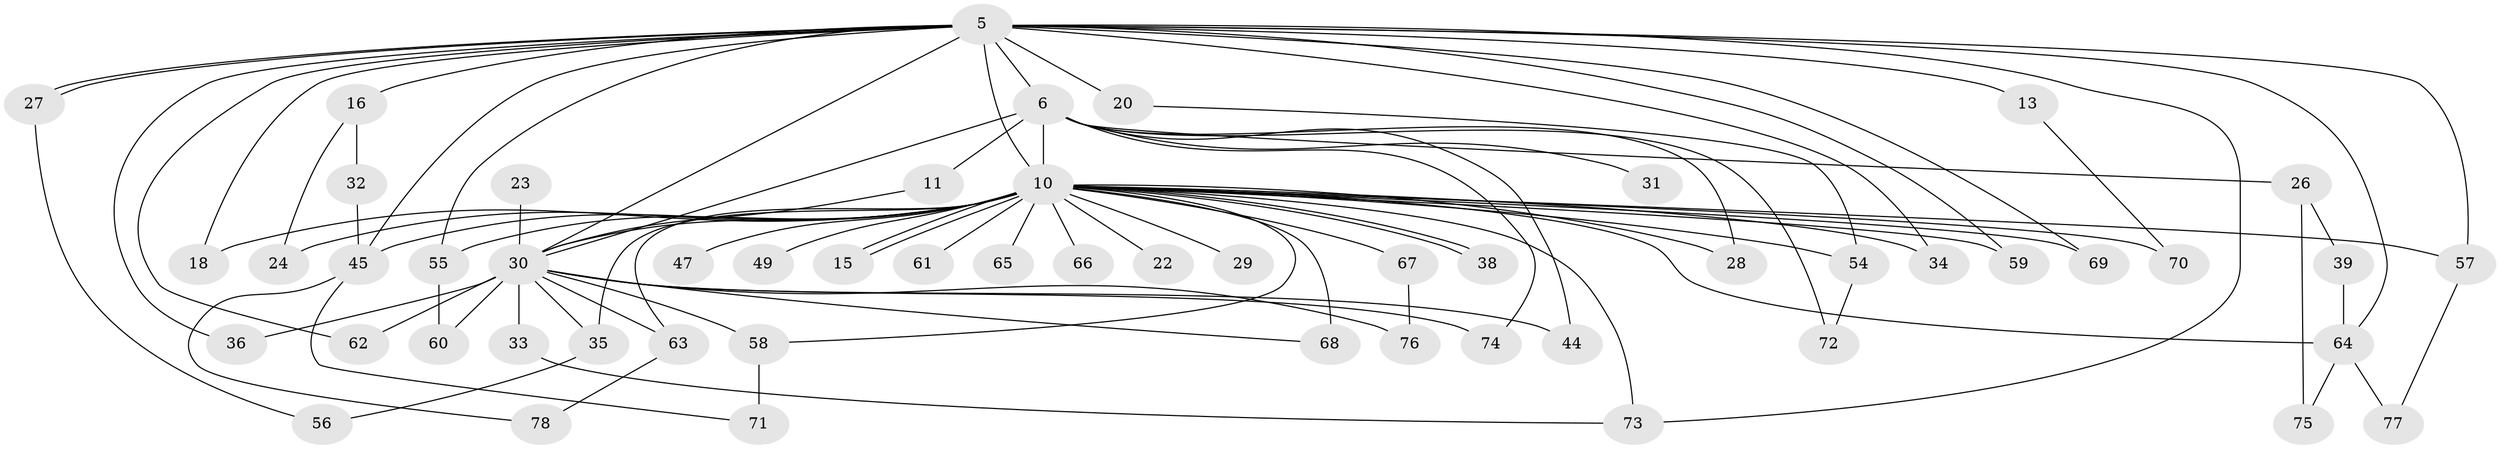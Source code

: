 // original degree distribution, {19: 0.05128205128205128, 13: 0.01282051282051282, 18: 0.01282051282051282, 14: 0.01282051282051282, 17: 0.01282051282051282, 25: 0.02564102564102564, 2: 0.5384615384615384, 3: 0.23076923076923078, 4: 0.0641025641025641, 6: 0.01282051282051282, 5: 0.02564102564102564}
// Generated by graph-tools (version 1.1) at 2025/47/03/04/25 21:47:20]
// undirected, 54 vertices, 92 edges
graph export_dot {
graph [start="1"]
  node [color=gray90,style=filled];
  5 [super="+2"];
  6 [super="+3"];
  10 [super="+1+9"];
  11;
  13;
  15;
  16;
  18;
  20;
  22;
  23;
  24;
  26;
  27;
  28;
  29;
  30 [super="+7"];
  31;
  32;
  33;
  34;
  35;
  36;
  38;
  39;
  44;
  45 [super="+40"];
  47;
  49;
  54 [super="+43"];
  55;
  56;
  57;
  58 [super="+50"];
  59;
  60;
  61;
  62;
  63 [super="+19"];
  64 [super="+42+51+46"];
  65 [super="+12"];
  66 [super="+25"];
  67 [super="+53"];
  68 [super="+52+41"];
  69;
  70;
  71;
  72;
  73 [super="+48"];
  74;
  75;
  76;
  77;
  78;
  5 -- 6 [weight=4];
  5 -- 10 [weight=8];
  5 -- 13 [weight=2];
  5 -- 16 [weight=2];
  5 -- 18;
  5 -- 20 [weight=2];
  5 -- 27;
  5 -- 27;
  5 -- 34;
  5 -- 36;
  5 -- 55;
  5 -- 69;
  5 -- 57;
  5 -- 59;
  5 -- 62;
  5 -- 45 [weight=2];
  5 -- 30 [weight=4];
  5 -- 73;
  5 -- 64;
  6 -- 10 [weight=8];
  6 -- 11;
  6 -- 26 [weight=2];
  6 -- 31 [weight=2];
  6 -- 44;
  6 -- 74;
  6 -- 72;
  6 -- 28;
  6 -- 30 [weight=4];
  10 -- 15;
  10 -- 15;
  10 -- 38;
  10 -- 38;
  10 -- 47 [weight=2];
  10 -- 63 [weight=2];
  10 -- 65 [weight=2];
  10 -- 66 [weight=3];
  10 -- 68 [weight=3];
  10 -- 69;
  10 -- 73 [weight=2];
  10 -- 18;
  10 -- 22 [weight=2];
  10 -- 28;
  10 -- 29 [weight=2];
  10 -- 67 [weight=3];
  10 -- 64 [weight=4];
  10 -- 70;
  10 -- 24;
  10 -- 30 [weight=9];
  10 -- 34;
  10 -- 35;
  10 -- 45 [weight=3];
  10 -- 49 [weight=2];
  10 -- 54 [weight=2];
  10 -- 55;
  10 -- 57;
  10 -- 58;
  10 -- 59;
  10 -- 61 [weight=2];
  11 -- 30;
  13 -- 70;
  16 -- 24;
  16 -- 32;
  20 -- 54;
  23 -- 30 [weight=2];
  26 -- 39;
  26 -- 75;
  27 -- 56;
  30 -- 76;
  30 -- 74;
  30 -- 33 [weight=2];
  30 -- 35;
  30 -- 36;
  30 -- 44;
  30 -- 60;
  30 -- 62;
  30 -- 63;
  30 -- 58;
  30 -- 68;
  32 -- 45;
  33 -- 73;
  35 -- 56;
  39 -- 64;
  45 -- 78;
  45 -- 71;
  54 -- 72;
  55 -- 60;
  57 -- 77;
  58 -- 71;
  63 -- 78;
  64 -- 77;
  64 -- 75;
  67 -- 76;
}
